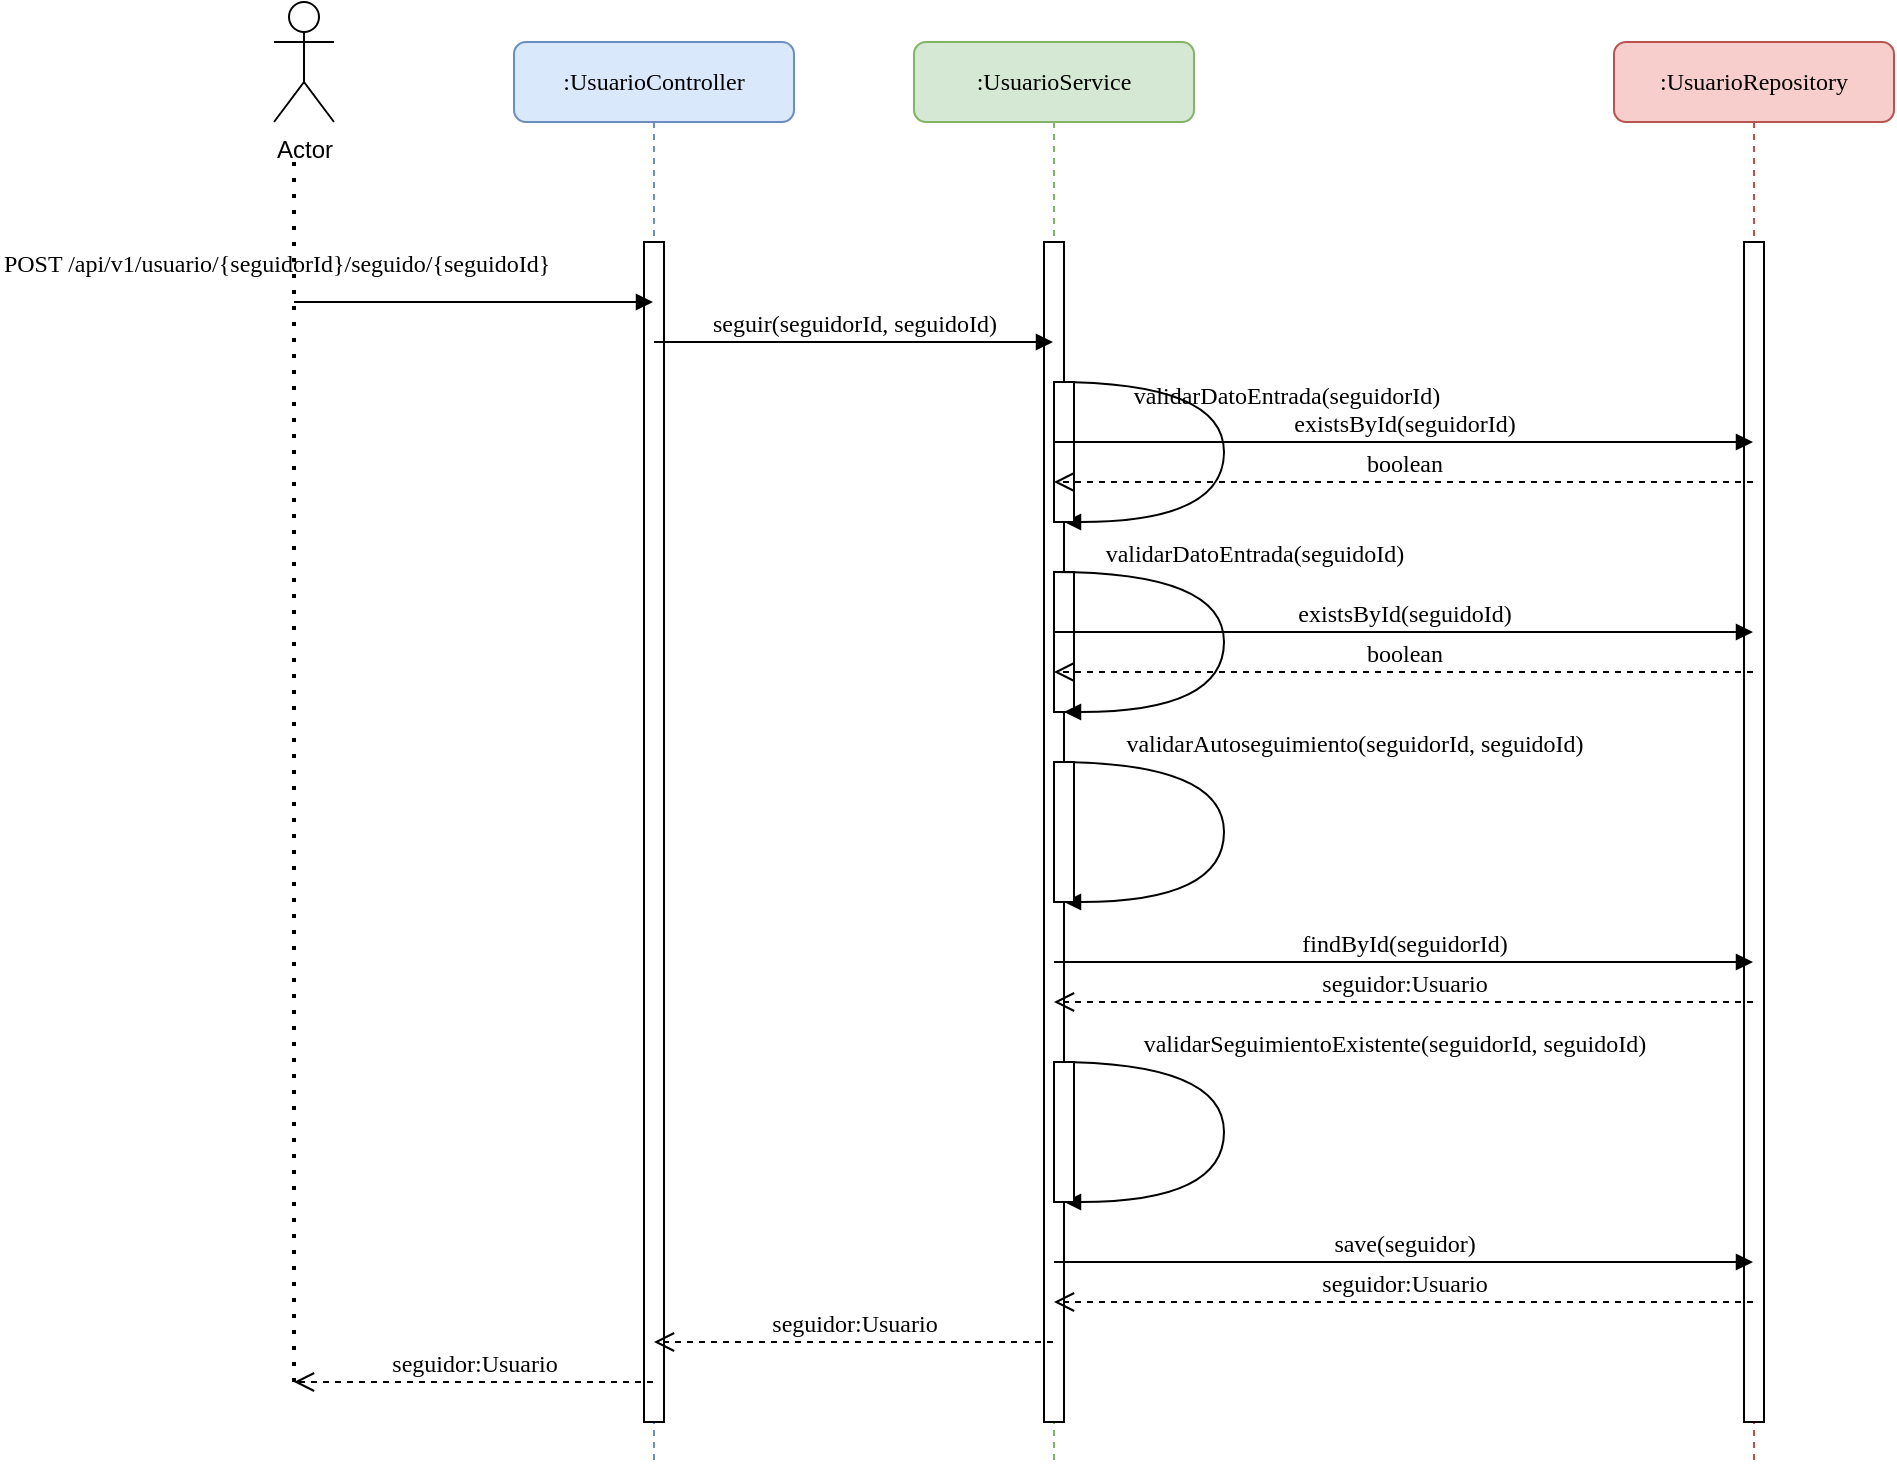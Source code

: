 <mxfile version="22.0.0" type="device" pages="3">
  <diagram name="Seguir usuario" id="13e1069c-82ec-6db2-03f1-153e76fe0fe0">
    <mxGraphModel dx="2518" dy="820" grid="1" gridSize="10" guides="1" tooltips="1" connect="1" arrows="1" fold="1" page="1" pageScale="1" pageWidth="1100" pageHeight="850" background="none" math="0" shadow="0">
      <root>
        <mxCell id="0" />
        <mxCell id="1" parent="0" />
        <mxCell id="j0MwMiLemLqkSbxVtfLX-1" value="Actor" style="shape=umlActor;verticalLabelPosition=bottom;verticalAlign=top;html=1;outlineConnect=0;" vertex="1" parent="1">
          <mxGeometry x="-910" y="30" width="30" height="60" as="geometry" />
        </mxCell>
        <mxCell id="j0MwMiLemLqkSbxVtfLX-2" value=":UsuarioController" style="shape=umlLifeline;perimeter=lifelinePerimeter;whiteSpace=wrap;html=1;container=1;collapsible=0;recursiveResize=0;outlineConnect=0;rounded=1;shadow=0;comic=0;labelBackgroundColor=none;strokeWidth=1;fontFamily=Verdana;fontSize=12;align=center;fillColor=#dae8fc;strokeColor=#6c8ebf;" vertex="1" parent="1">
          <mxGeometry x="-790" y="50" width="140" height="710" as="geometry" />
        </mxCell>
        <mxCell id="j0MwMiLemLqkSbxVtfLX-3" value="" style="html=1;points=[];perimeter=orthogonalPerimeter;rounded=0;shadow=0;comic=0;labelBackgroundColor=none;strokeWidth=1;fontFamily=Verdana;fontSize=12;align=center;" vertex="1" parent="j0MwMiLemLqkSbxVtfLX-2">
          <mxGeometry x="65" y="100" width="10" height="590" as="geometry" />
        </mxCell>
        <mxCell id="j0MwMiLemLqkSbxVtfLX-8" value="POST /api/v1/usuario/{seguidorId}/seguido/{seguidoId}" style="html=1;verticalAlign=bottom;endArrow=block;labelBackgroundColor=none;fontFamily=Verdana;fontSize=12;edgeStyle=elbowEdgeStyle;elbow=vertical;" edge="1" parent="1" target="j0MwMiLemLqkSbxVtfLX-2">
          <mxGeometry x="-0.996" y="14" relative="1" as="geometry">
            <mxPoint x="-900" y="180" as="sourcePoint" />
            <mxPoint x="-780" y="180" as="targetPoint" />
            <mxPoint x="-10" y="4" as="offset" />
          </mxGeometry>
        </mxCell>
        <mxCell id="j0MwMiLemLqkSbxVtfLX-9" value=":UsuarioService" style="shape=umlLifeline;perimeter=lifelinePerimeter;whiteSpace=wrap;html=1;container=1;collapsible=0;recursiveResize=0;outlineConnect=0;rounded=1;shadow=0;comic=0;labelBackgroundColor=none;strokeWidth=1;fontFamily=Verdana;fontSize=12;align=center;fillColor=#d5e8d4;strokeColor=#82b366;" vertex="1" parent="1">
          <mxGeometry x="-590" y="50" width="140" height="710" as="geometry" />
        </mxCell>
        <mxCell id="j0MwMiLemLqkSbxVtfLX-10" value="" style="html=1;points=[];perimeter=orthogonalPerimeter;rounded=0;shadow=0;comic=0;labelBackgroundColor=none;strokeWidth=1;fontFamily=Verdana;fontSize=12;align=center;" vertex="1" parent="j0MwMiLemLqkSbxVtfLX-9">
          <mxGeometry x="65" y="100" width="10" height="590" as="geometry" />
        </mxCell>
        <mxCell id="j0MwMiLemLqkSbxVtfLX-16" value="validarDatoEntrada(seguidorId)" style="html=1;verticalAlign=bottom;endArrow=block;labelBackgroundColor=none;fontFamily=Verdana;fontSize=12;elbow=vertical;edgeStyle=orthogonalEdgeStyle;curved=1;" edge="1" parent="j0MwMiLemLqkSbxVtfLX-9" source="j0MwMiLemLqkSbxVtfLX-9" target="j0MwMiLemLqkSbxVtfLX-10">
          <mxGeometry x="-0.274" y="15" relative="1" as="geometry">
            <mxPoint x="100" y="170" as="sourcePoint" />
            <mxPoint x="105" y="208" as="targetPoint" />
            <Array as="points">
              <mxPoint x="155" y="170" />
              <mxPoint x="155" y="240" />
            </Array>
            <mxPoint x="16" y="15" as="offset" />
          </mxGeometry>
        </mxCell>
        <mxCell id="j0MwMiLemLqkSbxVtfLX-25" value="" style="html=1;points=[];perimeter=orthogonalPerimeter;rounded=0;shadow=0;comic=0;labelBackgroundColor=none;strokeWidth=1;fontFamily=Verdana;fontSize=12;align=center;" vertex="1" parent="j0MwMiLemLqkSbxVtfLX-9">
          <mxGeometry x="70" y="170" width="10" height="70" as="geometry" />
        </mxCell>
        <mxCell id="j0MwMiLemLqkSbxVtfLX-26" value="" style="html=1;points=[];perimeter=orthogonalPerimeter;rounded=0;shadow=0;comic=0;labelBackgroundColor=none;strokeWidth=1;fontFamily=Verdana;fontSize=12;align=center;" vertex="1" parent="j0MwMiLemLqkSbxVtfLX-9">
          <mxGeometry x="70" y="265" width="10" height="70" as="geometry" />
        </mxCell>
        <mxCell id="j0MwMiLemLqkSbxVtfLX-31" value="validarSeguimientoExistente(seguidorId, seguidoId)" style="html=1;verticalAlign=bottom;endArrow=block;labelBackgroundColor=none;fontFamily=Verdana;fontSize=12;elbow=vertical;edgeStyle=orthogonalEdgeStyle;curved=1;" edge="1" parent="j0MwMiLemLqkSbxVtfLX-9">
          <mxGeometry x="-0.277" y="85" relative="1" as="geometry">
            <mxPoint x="70" y="510" as="sourcePoint" />
            <mxPoint x="75" y="580" as="targetPoint" />
            <Array as="points">
              <mxPoint x="155" y="510" />
              <mxPoint x="155" y="580" />
            </Array>
            <mxPoint as="offset" />
          </mxGeometry>
        </mxCell>
        <mxCell id="j0MwMiLemLqkSbxVtfLX-32" value="" style="html=1;points=[];perimeter=orthogonalPerimeter;rounded=0;shadow=0;comic=0;labelBackgroundColor=none;strokeWidth=1;fontFamily=Verdana;fontSize=12;align=center;" vertex="1" parent="j0MwMiLemLqkSbxVtfLX-9">
          <mxGeometry x="70" y="510" width="10" height="70" as="geometry" />
        </mxCell>
        <mxCell id="j0MwMiLemLqkSbxVtfLX-11" value="seguir(seguidorId, seguidoId)" style="html=1;verticalAlign=bottom;endArrow=block;labelBackgroundColor=none;fontFamily=Verdana;fontSize=12;edgeStyle=elbowEdgeStyle;elbow=vertical;" edge="1" parent="1" source="j0MwMiLemLqkSbxVtfLX-2" target="j0MwMiLemLqkSbxVtfLX-9">
          <mxGeometry relative="1" as="geometry">
            <mxPoint x="-700" y="220" as="sourcePoint" />
            <mxPoint x="-570" y="220" as="targetPoint" />
            <Array as="points">
              <mxPoint x="-630" y="200" />
            </Array>
          </mxGeometry>
        </mxCell>
        <mxCell id="j0MwMiLemLqkSbxVtfLX-13" value=":UsuarioRepository" style="shape=umlLifeline;perimeter=lifelinePerimeter;whiteSpace=wrap;html=1;container=1;collapsible=0;recursiveResize=0;outlineConnect=0;rounded=1;shadow=0;comic=0;labelBackgroundColor=none;strokeWidth=1;fontFamily=Verdana;fontSize=12;align=center;fillColor=#f8cecc;strokeColor=#b85450;" vertex="1" parent="1">
          <mxGeometry x="-240" y="50" width="140" height="710" as="geometry" />
        </mxCell>
        <mxCell id="j0MwMiLemLqkSbxVtfLX-14" value="" style="html=1;points=[];perimeter=orthogonalPerimeter;rounded=0;shadow=0;comic=0;labelBackgroundColor=none;strokeWidth=1;fontFamily=Verdana;fontSize=12;align=center;" vertex="1" parent="j0MwMiLemLqkSbxVtfLX-13">
          <mxGeometry x="65" y="100" width="10" height="590" as="geometry" />
        </mxCell>
        <mxCell id="j0MwMiLemLqkSbxVtfLX-15" value="existsById(seguidorId)" style="html=1;verticalAlign=bottom;endArrow=block;labelBackgroundColor=none;fontFamily=Verdana;fontSize=12;edgeStyle=elbowEdgeStyle;elbow=vertical;" edge="1" parent="1" source="j0MwMiLemLqkSbxVtfLX-9" target="j0MwMiLemLqkSbxVtfLX-13">
          <mxGeometry relative="1" as="geometry">
            <mxPoint x="-470" y="250" as="sourcePoint" />
            <mxPoint x="-340" y="250" as="targetPoint" />
            <Array as="points">
              <mxPoint x="-400" y="250" />
            </Array>
          </mxGeometry>
        </mxCell>
        <mxCell id="j0MwMiLemLqkSbxVtfLX-20" value="boolean" style="html=1;verticalAlign=bottom;endArrow=open;dashed=1;endSize=8;labelBackgroundColor=none;fontFamily=Verdana;fontSize=12;edgeStyle=elbowEdgeStyle;elbow=vertical;" edge="1" parent="1" source="j0MwMiLemLqkSbxVtfLX-13" target="j0MwMiLemLqkSbxVtfLX-9">
          <mxGeometry relative="1" as="geometry">
            <mxPoint x="-460" y="349.5" as="targetPoint" />
            <Array as="points">
              <mxPoint x="-390" y="270" />
              <mxPoint x="-355" y="349.5" />
            </Array>
            <mxPoint x="-330" y="349.5" as="sourcePoint" />
          </mxGeometry>
        </mxCell>
        <mxCell id="j0MwMiLemLqkSbxVtfLX-21" value="validarDatoEntrada(seguidoId)" style="html=1;verticalAlign=bottom;endArrow=block;labelBackgroundColor=none;fontFamily=Verdana;fontSize=12;elbow=vertical;edgeStyle=orthogonalEdgeStyle;curved=1;" edge="1" parent="1">
          <mxGeometry x="-0.277" y="15" relative="1" as="geometry">
            <mxPoint x="-520" y="315" as="sourcePoint" />
            <mxPoint x="-515" y="385" as="targetPoint" />
            <Array as="points">
              <mxPoint x="-435" y="315" />
              <mxPoint x="-435" y="385" />
            </Array>
            <mxPoint as="offset" />
          </mxGeometry>
        </mxCell>
        <mxCell id="j0MwMiLemLqkSbxVtfLX-22" value="existsById(seguidoId)" style="html=1;verticalAlign=bottom;endArrow=block;labelBackgroundColor=none;fontFamily=Verdana;fontSize=12;edgeStyle=elbowEdgeStyle;elbow=vertical;" edge="1" parent="1" target="j0MwMiLemLqkSbxVtfLX-13">
          <mxGeometry relative="1" as="geometry">
            <mxPoint x="-520" y="345" as="sourcePoint" />
            <mxPoint x="-280" y="345" as="targetPoint" />
            <Array as="points">
              <mxPoint x="-400" y="345" />
            </Array>
          </mxGeometry>
        </mxCell>
        <mxCell id="j0MwMiLemLqkSbxVtfLX-23" value="boolean" style="html=1;verticalAlign=bottom;endArrow=open;dashed=1;endSize=8;labelBackgroundColor=none;fontFamily=Verdana;fontSize=12;edgeStyle=elbowEdgeStyle;elbow=vertical;" edge="1" parent="1" source="j0MwMiLemLqkSbxVtfLX-13">
          <mxGeometry relative="1" as="geometry">
            <mxPoint x="-520" y="365" as="targetPoint" />
            <Array as="points">
              <mxPoint x="-390" y="365" />
              <mxPoint x="-355" y="444.5" />
            </Array>
            <mxPoint x="-280" y="365" as="sourcePoint" />
          </mxGeometry>
        </mxCell>
        <mxCell id="j0MwMiLemLqkSbxVtfLX-27" value="validarAutoseguimiento(seguidorId, seguidoId)" style="html=1;verticalAlign=bottom;endArrow=block;labelBackgroundColor=none;fontFamily=Verdana;fontSize=12;elbow=vertical;edgeStyle=orthogonalEdgeStyle;curved=1;" edge="1" parent="1">
          <mxGeometry x="-0.277" y="65" relative="1" as="geometry">
            <mxPoint x="-520" y="410" as="sourcePoint" />
            <mxPoint x="-515" y="480" as="targetPoint" />
            <Array as="points">
              <mxPoint x="-435" y="410" />
              <mxPoint x="-435" y="480" />
            </Array>
            <mxPoint as="offset" />
          </mxGeometry>
        </mxCell>
        <mxCell id="j0MwMiLemLqkSbxVtfLX-28" value="" style="html=1;points=[];perimeter=orthogonalPerimeter;rounded=0;shadow=0;comic=0;labelBackgroundColor=none;strokeWidth=1;fontFamily=Verdana;fontSize=12;align=center;" vertex="1" parent="1">
          <mxGeometry x="-520" y="410" width="10" height="70" as="geometry" />
        </mxCell>
        <mxCell id="j0MwMiLemLqkSbxVtfLX-29" value="findById(seguidorId)" style="html=1;verticalAlign=bottom;endArrow=block;labelBackgroundColor=none;fontFamily=Verdana;fontSize=12;edgeStyle=elbowEdgeStyle;elbow=vertical;" edge="1" parent="1" source="j0MwMiLemLqkSbxVtfLX-9" target="j0MwMiLemLqkSbxVtfLX-13">
          <mxGeometry relative="1" as="geometry">
            <mxPoint x="-480" y="530" as="sourcePoint" />
            <mxPoint x="-350" y="530" as="targetPoint" />
            <Array as="points">
              <mxPoint x="-360" y="510" />
            </Array>
            <mxPoint as="offset" />
          </mxGeometry>
        </mxCell>
        <mxCell id="j0MwMiLemLqkSbxVtfLX-30" value="seguidor:Usuario" style="html=1;verticalAlign=bottom;endArrow=open;dashed=1;endSize=8;labelBackgroundColor=none;fontFamily=Verdana;fontSize=12;edgeStyle=elbowEdgeStyle;elbow=vertical;" edge="1" parent="1" source="j0MwMiLemLqkSbxVtfLX-13" target="j0MwMiLemLqkSbxVtfLX-9">
          <mxGeometry relative="1" as="geometry">
            <mxPoint x="-450" y="550" as="targetPoint" />
            <Array as="points">
              <mxPoint x="-380" y="530" />
              <mxPoint x="-345" y="550" />
            </Array>
            <mxPoint x="-320" y="550" as="sourcePoint" />
          </mxGeometry>
        </mxCell>
        <mxCell id="j0MwMiLemLqkSbxVtfLX-33" value="save(seguidor)" style="html=1;verticalAlign=bottom;endArrow=block;labelBackgroundColor=none;fontFamily=Verdana;fontSize=12;edgeStyle=elbowEdgeStyle;elbow=vertical;" edge="1" parent="1" source="j0MwMiLemLqkSbxVtfLX-9" target="j0MwMiLemLqkSbxVtfLX-13">
          <mxGeometry relative="1" as="geometry">
            <mxPoint x="-490" y="660" as="sourcePoint" />
            <mxPoint x="-360" y="660" as="targetPoint" />
            <Array as="points">
              <mxPoint x="-345" y="660" />
            </Array>
          </mxGeometry>
        </mxCell>
        <mxCell id="j0MwMiLemLqkSbxVtfLX-34" value="seguidor:Usuario" style="html=1;verticalAlign=bottom;endArrow=open;dashed=1;endSize=8;labelBackgroundColor=none;fontFamily=Verdana;fontSize=12;edgeStyle=elbowEdgeStyle;elbow=vertical;" edge="1" parent="1" source="j0MwMiLemLqkSbxVtfLX-13" target="j0MwMiLemLqkSbxVtfLX-9">
          <mxGeometry relative="1" as="geometry">
            <mxPoint x="-430" y="700" as="targetPoint" />
            <Array as="points">
              <mxPoint x="-350" y="680" />
              <mxPoint x="-325" y="700" />
            </Array>
            <mxPoint x="-300" y="700" as="sourcePoint" />
          </mxGeometry>
        </mxCell>
        <mxCell id="j0MwMiLemLqkSbxVtfLX-35" value="seguidor:Usuario" style="html=1;verticalAlign=bottom;endArrow=open;dashed=1;endSize=8;labelBackgroundColor=none;fontFamily=Verdana;fontSize=12;edgeStyle=elbowEdgeStyle;elbow=vertical;" edge="1" parent="1" source="j0MwMiLemLqkSbxVtfLX-9" target="j0MwMiLemLqkSbxVtfLX-2">
          <mxGeometry relative="1" as="geometry">
            <mxPoint x="-690" y="710" as="targetPoint" />
            <Array as="points">
              <mxPoint x="-615" y="700" />
              <mxPoint x="-585" y="710" />
            </Array>
            <mxPoint x="-560" y="710" as="sourcePoint" />
          </mxGeometry>
        </mxCell>
        <mxCell id="j0MwMiLemLqkSbxVtfLX-36" value="seguidor:Usuario" style="html=1;verticalAlign=bottom;endArrow=open;dashed=1;endSize=8;labelBackgroundColor=none;fontFamily=Verdana;fontSize=12;edgeStyle=elbowEdgeStyle;elbow=vertical;" edge="1" parent="1" source="j0MwMiLemLqkSbxVtfLX-2">
          <mxGeometry relative="1" as="geometry">
            <mxPoint x="-900" y="720" as="targetPoint" />
            <Array as="points">
              <mxPoint x="-855" y="720" />
              <mxPoint x="-825" y="720" />
            </Array>
            <mxPoint x="-800" y="720" as="sourcePoint" />
          </mxGeometry>
        </mxCell>
        <mxCell id="j0MwMiLemLqkSbxVtfLX-37" value="" style="endArrow=none;dashed=1;html=1;dashPattern=1 3;strokeWidth=2;rounded=0;" edge="1" parent="1">
          <mxGeometry width="50" height="50" relative="1" as="geometry">
            <mxPoint x="-900" y="720" as="sourcePoint" />
            <mxPoint x="-900" y="110" as="targetPoint" />
          </mxGeometry>
        </mxCell>
      </root>
    </mxGraphModel>
  </diagram>
  <diagram id="SpAUnbzub9ys5R5VUpM8" name="Obtener timeline">
    <mxGraphModel dx="3147" dy="863" grid="1" gridSize="10" guides="1" tooltips="1" connect="1" arrows="1" fold="1" page="1" pageScale="1" pageWidth="827" pageHeight="1169" math="0" shadow="0">
      <root>
        <mxCell id="0" />
        <mxCell id="1" parent="0" />
        <mxCell id="7hUAobjkan6BND_s0gJU-1" value="Actor" style="shape=umlActor;verticalLabelPosition=bottom;verticalAlign=top;html=1;outlineConnect=0;" vertex="1" parent="1">
          <mxGeometry x="-1360" y="40" width="30" height="60" as="geometry" />
        </mxCell>
        <mxCell id="7hUAobjkan6BND_s0gJU-2" value=":UsuarioController" style="shape=umlLifeline;perimeter=lifelinePerimeter;whiteSpace=wrap;html=1;container=1;collapsible=0;recursiveResize=0;outlineConnect=0;rounded=1;shadow=0;comic=0;labelBackgroundColor=none;strokeWidth=1;fontFamily=Verdana;fontSize=12;align=center;fillColor=#dae8fc;strokeColor=#6c8ebf;" vertex="1" parent="1">
          <mxGeometry x="-1240" y="60" width="140" height="710" as="geometry" />
        </mxCell>
        <mxCell id="7hUAobjkan6BND_s0gJU-3" value="" style="html=1;points=[];perimeter=orthogonalPerimeter;rounded=0;shadow=0;comic=0;labelBackgroundColor=none;strokeWidth=1;fontFamily=Verdana;fontSize=12;align=center;" vertex="1" parent="7hUAobjkan6BND_s0gJU-2">
          <mxGeometry x="65" y="100" width="10" height="590" as="geometry" />
        </mxCell>
        <mxCell id="7hUAobjkan6BND_s0gJU-4" value="POST /api/v1/usuario/{seguidorId}/seguido/{seguidoId}" style="html=1;verticalAlign=bottom;endArrow=block;labelBackgroundColor=none;fontFamily=Verdana;fontSize=12;edgeStyle=elbowEdgeStyle;elbow=vertical;" edge="1" parent="1" target="7hUAobjkan6BND_s0gJU-2">
          <mxGeometry x="-0.996" y="14" relative="1" as="geometry">
            <mxPoint x="-1350" y="190" as="sourcePoint" />
            <mxPoint x="-1230" y="190" as="targetPoint" />
            <mxPoint x="-10" y="4" as="offset" />
          </mxGeometry>
        </mxCell>
        <mxCell id="7hUAobjkan6BND_s0gJU-5" value=":UsuarioService" style="shape=umlLifeline;perimeter=lifelinePerimeter;whiteSpace=wrap;html=1;container=1;collapsible=0;recursiveResize=0;outlineConnect=0;rounded=1;shadow=0;comic=0;labelBackgroundColor=none;strokeWidth=1;fontFamily=Verdana;fontSize=12;align=center;fillColor=#d5e8d4;strokeColor=#82b366;" vertex="1" parent="1">
          <mxGeometry x="-1040" y="60" width="140" height="710" as="geometry" />
        </mxCell>
        <mxCell id="7hUAobjkan6BND_s0gJU-6" value="" style="html=1;points=[];perimeter=orthogonalPerimeter;rounded=0;shadow=0;comic=0;labelBackgroundColor=none;strokeWidth=1;fontFamily=Verdana;fontSize=12;align=center;" vertex="1" parent="7hUAobjkan6BND_s0gJU-5">
          <mxGeometry x="65" y="100" width="10" height="590" as="geometry" />
        </mxCell>
        <mxCell id="7hUAobjkan6BND_s0gJU-7" value="validarDatoEntrada(seguidorId)" style="html=1;verticalAlign=bottom;endArrow=block;labelBackgroundColor=none;fontFamily=Verdana;fontSize=12;elbow=vertical;edgeStyle=orthogonalEdgeStyle;curved=1;" edge="1" parent="7hUAobjkan6BND_s0gJU-5" source="7hUAobjkan6BND_s0gJU-5" target="7hUAobjkan6BND_s0gJU-6">
          <mxGeometry x="-0.274" y="15" relative="1" as="geometry">
            <mxPoint x="100" y="170" as="sourcePoint" />
            <mxPoint x="105" y="208" as="targetPoint" />
            <Array as="points">
              <mxPoint x="155" y="170" />
              <mxPoint x="155" y="240" />
            </Array>
            <mxPoint x="16" y="15" as="offset" />
          </mxGeometry>
        </mxCell>
        <mxCell id="7hUAobjkan6BND_s0gJU-8" value="" style="html=1;points=[];perimeter=orthogonalPerimeter;rounded=0;shadow=0;comic=0;labelBackgroundColor=none;strokeWidth=1;fontFamily=Verdana;fontSize=12;align=center;" vertex="1" parent="7hUAobjkan6BND_s0gJU-5">
          <mxGeometry x="70" y="170" width="10" height="70" as="geometry" />
        </mxCell>
        <mxCell id="7hUAobjkan6BND_s0gJU-9" value="" style="html=1;points=[];perimeter=orthogonalPerimeter;rounded=0;shadow=0;comic=0;labelBackgroundColor=none;strokeWidth=1;fontFamily=Verdana;fontSize=12;align=center;" vertex="1" parent="7hUAobjkan6BND_s0gJU-5">
          <mxGeometry x="70" y="265" width="10" height="70" as="geometry" />
        </mxCell>
        <mxCell id="7hUAobjkan6BND_s0gJU-10" value="validarSeguimientoExistente(seguidorId, seguidoId)" style="html=1;verticalAlign=bottom;endArrow=block;labelBackgroundColor=none;fontFamily=Verdana;fontSize=12;elbow=vertical;edgeStyle=orthogonalEdgeStyle;curved=1;" edge="1" parent="7hUAobjkan6BND_s0gJU-5">
          <mxGeometry x="-0.277" y="85" relative="1" as="geometry">
            <mxPoint x="70" y="510" as="sourcePoint" />
            <mxPoint x="75" y="580" as="targetPoint" />
            <Array as="points">
              <mxPoint x="155" y="510" />
              <mxPoint x="155" y="580" />
            </Array>
            <mxPoint as="offset" />
          </mxGeometry>
        </mxCell>
        <mxCell id="7hUAobjkan6BND_s0gJU-11" value="" style="html=1;points=[];perimeter=orthogonalPerimeter;rounded=0;shadow=0;comic=0;labelBackgroundColor=none;strokeWidth=1;fontFamily=Verdana;fontSize=12;align=center;" vertex="1" parent="7hUAobjkan6BND_s0gJU-5">
          <mxGeometry x="70" y="510" width="10" height="70" as="geometry" />
        </mxCell>
        <mxCell id="7hUAobjkan6BND_s0gJU-12" value="seguir(seguidorId, seguidoId)" style="html=1;verticalAlign=bottom;endArrow=block;labelBackgroundColor=none;fontFamily=Verdana;fontSize=12;edgeStyle=elbowEdgeStyle;elbow=vertical;" edge="1" parent="1" source="7hUAobjkan6BND_s0gJU-2" target="7hUAobjkan6BND_s0gJU-5">
          <mxGeometry relative="1" as="geometry">
            <mxPoint x="-1150" y="230" as="sourcePoint" />
            <mxPoint x="-1020" y="230" as="targetPoint" />
            <Array as="points">
              <mxPoint x="-1080" y="210" />
            </Array>
          </mxGeometry>
        </mxCell>
        <mxCell id="7hUAobjkan6BND_s0gJU-13" value=":UsuarioRepository" style="shape=umlLifeline;perimeter=lifelinePerimeter;whiteSpace=wrap;html=1;container=1;collapsible=0;recursiveResize=0;outlineConnect=0;rounded=1;shadow=0;comic=0;labelBackgroundColor=none;strokeWidth=1;fontFamily=Verdana;fontSize=12;align=center;fillColor=#f8cecc;strokeColor=#b85450;" vertex="1" parent="1">
          <mxGeometry x="-690" y="60" width="140" height="710" as="geometry" />
        </mxCell>
        <mxCell id="7hUAobjkan6BND_s0gJU-14" value="" style="html=1;points=[];perimeter=orthogonalPerimeter;rounded=0;shadow=0;comic=0;labelBackgroundColor=none;strokeWidth=1;fontFamily=Verdana;fontSize=12;align=center;" vertex="1" parent="7hUAobjkan6BND_s0gJU-13">
          <mxGeometry x="65" y="100" width="10" height="590" as="geometry" />
        </mxCell>
        <mxCell id="7hUAobjkan6BND_s0gJU-15" value="existsById(seguidorId)" style="html=1;verticalAlign=bottom;endArrow=block;labelBackgroundColor=none;fontFamily=Verdana;fontSize=12;edgeStyle=elbowEdgeStyle;elbow=vertical;" edge="1" parent="1" source="7hUAobjkan6BND_s0gJU-5" target="7hUAobjkan6BND_s0gJU-13">
          <mxGeometry relative="1" as="geometry">
            <mxPoint x="-920" y="260" as="sourcePoint" />
            <mxPoint x="-790" y="260" as="targetPoint" />
            <Array as="points">
              <mxPoint x="-850" y="260" />
            </Array>
          </mxGeometry>
        </mxCell>
        <mxCell id="7hUAobjkan6BND_s0gJU-16" value="boolean" style="html=1;verticalAlign=bottom;endArrow=open;dashed=1;endSize=8;labelBackgroundColor=none;fontFamily=Verdana;fontSize=12;edgeStyle=elbowEdgeStyle;elbow=vertical;" edge="1" parent="1" source="7hUAobjkan6BND_s0gJU-13" target="7hUAobjkan6BND_s0gJU-5">
          <mxGeometry relative="1" as="geometry">
            <mxPoint x="-910" y="359.5" as="targetPoint" />
            <Array as="points">
              <mxPoint x="-840" y="280" />
              <mxPoint x="-805" y="359.5" />
            </Array>
            <mxPoint x="-780" y="359.5" as="sourcePoint" />
          </mxGeometry>
        </mxCell>
        <mxCell id="7hUAobjkan6BND_s0gJU-17" value="validarDatoEntrada(seguidoId)" style="html=1;verticalAlign=bottom;endArrow=block;labelBackgroundColor=none;fontFamily=Verdana;fontSize=12;elbow=vertical;edgeStyle=orthogonalEdgeStyle;curved=1;" edge="1" parent="1">
          <mxGeometry x="-0.277" y="15" relative="1" as="geometry">
            <mxPoint x="-970" y="325" as="sourcePoint" />
            <mxPoint x="-965" y="395" as="targetPoint" />
            <Array as="points">
              <mxPoint x="-885" y="325" />
              <mxPoint x="-885" y="395" />
            </Array>
            <mxPoint as="offset" />
          </mxGeometry>
        </mxCell>
        <mxCell id="7hUAobjkan6BND_s0gJU-18" value="existsById(seguidoId)" style="html=1;verticalAlign=bottom;endArrow=block;labelBackgroundColor=none;fontFamily=Verdana;fontSize=12;edgeStyle=elbowEdgeStyle;elbow=vertical;" edge="1" parent="1" target="7hUAobjkan6BND_s0gJU-13">
          <mxGeometry relative="1" as="geometry">
            <mxPoint x="-970" y="355" as="sourcePoint" />
            <mxPoint x="-730" y="355" as="targetPoint" />
            <Array as="points">
              <mxPoint x="-850" y="355" />
            </Array>
          </mxGeometry>
        </mxCell>
        <mxCell id="7hUAobjkan6BND_s0gJU-19" value="boolean" style="html=1;verticalAlign=bottom;endArrow=open;dashed=1;endSize=8;labelBackgroundColor=none;fontFamily=Verdana;fontSize=12;edgeStyle=elbowEdgeStyle;elbow=vertical;" edge="1" parent="1" source="7hUAobjkan6BND_s0gJU-13">
          <mxGeometry relative="1" as="geometry">
            <mxPoint x="-970" y="375" as="targetPoint" />
            <Array as="points">
              <mxPoint x="-840" y="375" />
              <mxPoint x="-805" y="454.5" />
            </Array>
            <mxPoint x="-730" y="375" as="sourcePoint" />
          </mxGeometry>
        </mxCell>
        <mxCell id="7hUAobjkan6BND_s0gJU-20" value="validarAutoseguimiento(seguidorId, seguidoId)" style="html=1;verticalAlign=bottom;endArrow=block;labelBackgroundColor=none;fontFamily=Verdana;fontSize=12;elbow=vertical;edgeStyle=orthogonalEdgeStyle;curved=1;" edge="1" parent="1">
          <mxGeometry x="-0.277" y="65" relative="1" as="geometry">
            <mxPoint x="-970" y="420" as="sourcePoint" />
            <mxPoint x="-965" y="490" as="targetPoint" />
            <Array as="points">
              <mxPoint x="-885" y="420" />
              <mxPoint x="-885" y="490" />
            </Array>
            <mxPoint as="offset" />
          </mxGeometry>
        </mxCell>
        <mxCell id="7hUAobjkan6BND_s0gJU-21" value="" style="html=1;points=[];perimeter=orthogonalPerimeter;rounded=0;shadow=0;comic=0;labelBackgroundColor=none;strokeWidth=1;fontFamily=Verdana;fontSize=12;align=center;" vertex="1" parent="1">
          <mxGeometry x="-970" y="420" width="10" height="70" as="geometry" />
        </mxCell>
        <mxCell id="7hUAobjkan6BND_s0gJU-22" value="findById(seguidorId)" style="html=1;verticalAlign=bottom;endArrow=block;labelBackgroundColor=none;fontFamily=Verdana;fontSize=12;edgeStyle=elbowEdgeStyle;elbow=vertical;" edge="1" parent="1" source="7hUAobjkan6BND_s0gJU-5" target="7hUAobjkan6BND_s0gJU-13">
          <mxGeometry relative="1" as="geometry">
            <mxPoint x="-930" y="540" as="sourcePoint" />
            <mxPoint x="-800" y="540" as="targetPoint" />
            <Array as="points">
              <mxPoint x="-810" y="520" />
            </Array>
            <mxPoint as="offset" />
          </mxGeometry>
        </mxCell>
        <mxCell id="7hUAobjkan6BND_s0gJU-23" value="seguidor:Usuario" style="html=1;verticalAlign=bottom;endArrow=open;dashed=1;endSize=8;labelBackgroundColor=none;fontFamily=Verdana;fontSize=12;edgeStyle=elbowEdgeStyle;elbow=vertical;" edge="1" parent="1" source="7hUAobjkan6BND_s0gJU-13" target="7hUAobjkan6BND_s0gJU-5">
          <mxGeometry relative="1" as="geometry">
            <mxPoint x="-900" y="560" as="targetPoint" />
            <Array as="points">
              <mxPoint x="-830" y="540" />
              <mxPoint x="-795" y="560" />
            </Array>
            <mxPoint x="-770" y="560" as="sourcePoint" />
          </mxGeometry>
        </mxCell>
        <mxCell id="7hUAobjkan6BND_s0gJU-24" value="save(seguidor)" style="html=1;verticalAlign=bottom;endArrow=block;labelBackgroundColor=none;fontFamily=Verdana;fontSize=12;edgeStyle=elbowEdgeStyle;elbow=vertical;" edge="1" parent="1" source="7hUAobjkan6BND_s0gJU-5" target="7hUAobjkan6BND_s0gJU-13">
          <mxGeometry relative="1" as="geometry">
            <mxPoint x="-940" y="670" as="sourcePoint" />
            <mxPoint x="-810" y="670" as="targetPoint" />
            <Array as="points">
              <mxPoint x="-795" y="670" />
            </Array>
          </mxGeometry>
        </mxCell>
        <mxCell id="7hUAobjkan6BND_s0gJU-25" value="seguidor:Usuario" style="html=1;verticalAlign=bottom;endArrow=open;dashed=1;endSize=8;labelBackgroundColor=none;fontFamily=Verdana;fontSize=12;edgeStyle=elbowEdgeStyle;elbow=vertical;" edge="1" parent="1" source="7hUAobjkan6BND_s0gJU-13" target="7hUAobjkan6BND_s0gJU-5">
          <mxGeometry relative="1" as="geometry">
            <mxPoint x="-880" y="710" as="targetPoint" />
            <Array as="points">
              <mxPoint x="-800" y="690" />
              <mxPoint x="-775" y="710" />
            </Array>
            <mxPoint x="-750" y="710" as="sourcePoint" />
          </mxGeometry>
        </mxCell>
        <mxCell id="7hUAobjkan6BND_s0gJU-26" value="seguidor:Usuario" style="html=1;verticalAlign=bottom;endArrow=open;dashed=1;endSize=8;labelBackgroundColor=none;fontFamily=Verdana;fontSize=12;edgeStyle=elbowEdgeStyle;elbow=vertical;" edge="1" parent="1" source="7hUAobjkan6BND_s0gJU-5" target="7hUAobjkan6BND_s0gJU-2">
          <mxGeometry relative="1" as="geometry">
            <mxPoint x="-1140" y="720" as="targetPoint" />
            <Array as="points">
              <mxPoint x="-1065" y="710" />
              <mxPoint x="-1035" y="720" />
            </Array>
            <mxPoint x="-1010" y="720" as="sourcePoint" />
          </mxGeometry>
        </mxCell>
        <mxCell id="7hUAobjkan6BND_s0gJU-27" value="return" style="html=1;verticalAlign=bottom;endArrow=open;dashed=1;endSize=8;labelBackgroundColor=none;fontFamily=Verdana;fontSize=12;edgeStyle=elbowEdgeStyle;elbow=vertical;" edge="1" parent="1" source="7hUAobjkan6BND_s0gJU-2">
          <mxGeometry relative="1" as="geometry">
            <mxPoint x="-1350" y="730" as="targetPoint" />
            <Array as="points">
              <mxPoint x="-1305" y="730" />
              <mxPoint x="-1275" y="730" />
            </Array>
            <mxPoint x="-1250" y="730" as="sourcePoint" />
          </mxGeometry>
        </mxCell>
        <mxCell id="7hUAobjkan6BND_s0gJU-28" value="" style="endArrow=none;dashed=1;html=1;dashPattern=1 3;strokeWidth=2;rounded=0;" edge="1" parent="1">
          <mxGeometry width="50" height="50" relative="1" as="geometry">
            <mxPoint x="-1350" y="730" as="sourcePoint" />
            <mxPoint x="-1350" y="120" as="targetPoint" />
          </mxGeometry>
        </mxCell>
        <mxCell id="7hUAobjkan6BND_s0gJU-29" value="validarDatoEntrada(seguidorId)" style="html=1;verticalAlign=bottom;endArrow=block;labelBackgroundColor=none;fontFamily=Verdana;fontSize=12;elbow=vertical;edgeStyle=orthogonalEdgeStyle;curved=1;" edge="1" parent="1">
          <mxGeometry x="-0.274" y="15" relative="1" as="geometry">
            <mxPoint x="-360" y="200" as="sourcePoint" />
            <mxPoint x="-354" y="270" as="targetPoint" />
            <Array as="points">
              <mxPoint x="-274" y="200" />
              <mxPoint x="-274" y="270" />
            </Array>
            <mxPoint x="16" y="15" as="offset" />
          </mxGeometry>
        </mxCell>
        <mxCell id="7hUAobjkan6BND_s0gJU-30" value="" style="html=1;points=[];perimeter=orthogonalPerimeter;rounded=0;shadow=0;comic=0;labelBackgroundColor=none;strokeWidth=1;fontFamily=Verdana;fontSize=12;align=center;" vertex="1" parent="1">
          <mxGeometry x="-359" y="200" width="10" height="70" as="geometry" />
        </mxCell>
        <mxCell id="7hUAobjkan6BND_s0gJU-31" value="dispatch" style="html=1;verticalAlign=bottom;endArrow=block;labelBackgroundColor=none;fontFamily=Verdana;fontSize=12;edgeStyle=elbowEdgeStyle;elbow=vertical;" edge="1" parent="1">
          <mxGeometry x="-0.996" y="14" relative="1" as="geometry">
            <mxPoint x="-359" y="340" as="sourcePoint" />
            <mxPoint x="-179" y="340" as="targetPoint" />
            <mxPoint x="-10" y="4" as="offset" />
          </mxGeometry>
        </mxCell>
        <mxCell id="7hUAobjkan6BND_s0gJU-32" value="return" style="html=1;verticalAlign=bottom;endArrow=open;dashed=1;endSize=8;labelBackgroundColor=none;fontFamily=Verdana;fontSize=12;edgeStyle=elbowEdgeStyle;elbow=vertical;" edge="1" parent="1">
          <mxGeometry relative="1" as="geometry">
            <mxPoint x="-359" y="390" as="targetPoint" />
            <Array as="points">
              <mxPoint x="-314" y="390" />
              <mxPoint x="-284" y="390" />
            </Array>
            <mxPoint x="-179" y="390" as="sourcePoint" />
          </mxGeometry>
        </mxCell>
      </root>
    </mxGraphModel>
  </diagram>
  <diagram id="Wg80g8yNl94amZeMTYH7" name="Crear publicación">
    <mxGraphModel dx="3322" dy="965" grid="1" gridSize="10" guides="1" tooltips="1" connect="1" arrows="1" fold="1" page="1" pageScale="1" pageWidth="827" pageHeight="1169" math="0" shadow="0">
      <root>
        <mxCell id="0" />
        <mxCell id="1" parent="0" />
        <mxCell id="J7UH1Jx8uhlHiff5foEu-1" value="Actor" style="shape=umlActor;verticalLabelPosition=bottom;verticalAlign=top;html=1;outlineConnect=0;" vertex="1" parent="1">
          <mxGeometry x="-1360" y="40" width="30" height="60" as="geometry" />
        </mxCell>
        <mxCell id="J7UH1Jx8uhlHiff5foEu-2" value=":PublicacionController" style="shape=umlLifeline;perimeter=lifelinePerimeter;whiteSpace=wrap;html=1;container=1;collapsible=0;recursiveResize=0;outlineConnect=0;rounded=1;shadow=0;comic=0;labelBackgroundColor=none;strokeWidth=1;fontFamily=Verdana;fontSize=12;align=center;fillColor=#dae8fc;strokeColor=#6c8ebf;" vertex="1" parent="1">
          <mxGeometry x="-1240" y="60" width="140" height="500" as="geometry" />
        </mxCell>
        <mxCell id="J7UH1Jx8uhlHiff5foEu-3" value="" style="html=1;points=[];perimeter=orthogonalPerimeter;rounded=0;shadow=0;comic=0;labelBackgroundColor=none;strokeWidth=1;fontFamily=Verdana;fontSize=12;align=center;" vertex="1" parent="J7UH1Jx8uhlHiff5foEu-2">
          <mxGeometry x="65" y="100" width="10" height="380" as="geometry" />
        </mxCell>
        <mxCell id="J7UH1Jx8uhlHiff5foEu-4" value="POST /api/v1/publicacion/{usuarioId}" style="html=1;verticalAlign=bottom;endArrow=block;labelBackgroundColor=none;fontFamily=Verdana;fontSize=12;edgeStyle=elbowEdgeStyle;elbow=vertical;" edge="1" parent="1" target="J7UH1Jx8uhlHiff5foEu-2">
          <mxGeometry x="-0.387" y="10" relative="1" as="geometry">
            <mxPoint x="-1350" y="190" as="sourcePoint" />
            <mxPoint x="-1230" y="190" as="targetPoint" />
            <mxPoint as="offset" />
          </mxGeometry>
        </mxCell>
        <mxCell id="J7UH1Jx8uhlHiff5foEu-5" value=":PublicacionService" style="shape=umlLifeline;perimeter=lifelinePerimeter;whiteSpace=wrap;html=1;container=1;collapsible=0;recursiveResize=0;outlineConnect=0;rounded=1;shadow=0;comic=0;labelBackgroundColor=none;strokeWidth=1;fontFamily=Verdana;fontSize=12;align=center;fillColor=#d5e8d4;strokeColor=#82b366;" vertex="1" parent="1">
          <mxGeometry x="-1040" y="60" width="140" height="500" as="geometry" />
        </mxCell>
        <mxCell id="J7UH1Jx8uhlHiff5foEu-6" value="" style="html=1;points=[];perimeter=orthogonalPerimeter;rounded=0;shadow=0;comic=0;labelBackgroundColor=none;strokeWidth=1;fontFamily=Verdana;fontSize=12;align=center;" vertex="1" parent="J7UH1Jx8uhlHiff5foEu-5">
          <mxGeometry x="65" y="100" width="10" height="380" as="geometry" />
        </mxCell>
        <mxCell id="hbbrOs0yw7GuVBQ-5FNa-17" value="validarUsuario(usuarioId)" style="html=1;verticalAlign=bottom;endArrow=block;labelBackgroundColor=none;fontFamily=Verdana;fontSize=12;elbow=vertical;edgeStyle=orthogonalEdgeStyle;curved=1;" edge="1" parent="J7UH1Jx8uhlHiff5foEu-5" target="hbbrOs0yw7GuVBQ-5FNa-18">
          <mxGeometry x="-0.271" y="16" relative="1" as="geometry">
            <mxPoint x="75" y="160" as="sourcePoint" />
            <mxPoint x="81" y="230" as="targetPoint" />
            <Array as="points">
              <mxPoint x="161" y="160" />
              <mxPoint x="161" y="260" />
            </Array>
            <mxPoint as="offset" />
          </mxGeometry>
        </mxCell>
        <mxCell id="hbbrOs0yw7GuVBQ-5FNa-18" value="" style="html=1;points=[];perimeter=orthogonalPerimeter;rounded=0;shadow=0;comic=0;labelBackgroundColor=none;strokeWidth=1;fontFamily=Verdana;fontSize=12;align=center;" vertex="1" parent="J7UH1Jx8uhlHiff5foEu-5">
          <mxGeometry x="75" y="160" width="10" height="100" as="geometry" />
        </mxCell>
        <mxCell id="hbbrOs0yw7GuVBQ-5FNa-27" value="validarContenido(contenido)" style="html=1;verticalAlign=bottom;endArrow=block;labelBackgroundColor=none;fontFamily=Verdana;fontSize=12;elbow=vertical;edgeStyle=orthogonalEdgeStyle;curved=1;" edge="1" parent="J7UH1Jx8uhlHiff5foEu-5">
          <mxGeometry x="-0.271" y="14" relative="1" as="geometry">
            <mxPoint x="70" y="280" as="sourcePoint" />
            <mxPoint x="76" y="350" as="targetPoint" />
            <Array as="points">
              <mxPoint x="156" y="280" />
              <mxPoint x="156" y="350" />
            </Array>
            <mxPoint as="offset" />
          </mxGeometry>
        </mxCell>
        <mxCell id="hbbrOs0yw7GuVBQ-5FNa-28" value="" style="html=1;points=[];perimeter=orthogonalPerimeter;rounded=0;shadow=0;comic=0;labelBackgroundColor=none;strokeWidth=1;fontFamily=Verdana;fontSize=12;align=center;" vertex="1" parent="J7UH1Jx8uhlHiff5foEu-5">
          <mxGeometry x="71" y="280" width="10" height="70" as="geometry" />
        </mxCell>
        <mxCell id="J7UH1Jx8uhlHiff5foEu-12" value="crear(usuarioId, contenido)" style="html=1;verticalAlign=bottom;endArrow=block;labelBackgroundColor=none;fontFamily=Verdana;fontSize=12;edgeStyle=elbowEdgeStyle;elbow=vertical;" edge="1" parent="1" source="J7UH1Jx8uhlHiff5foEu-2" target="J7UH1Jx8uhlHiff5foEu-5">
          <mxGeometry relative="1" as="geometry">
            <mxPoint x="-1150" y="230" as="sourcePoint" />
            <mxPoint x="-1020" y="230" as="targetPoint" />
            <Array as="points">
              <mxPoint x="-1080" y="210" />
            </Array>
            <mxPoint as="offset" />
          </mxGeometry>
        </mxCell>
        <mxCell id="J7UH1Jx8uhlHiff5foEu-13" value=":PublicacionRepository" style="shape=umlLifeline;perimeter=lifelinePerimeter;whiteSpace=wrap;html=1;container=1;collapsible=0;recursiveResize=0;outlineConnect=0;rounded=1;shadow=0;comic=0;labelBackgroundColor=none;strokeWidth=1;fontFamily=Verdana;fontSize=12;align=center;fillColor=#f8cecc;strokeColor=#b85450;" vertex="1" parent="1">
          <mxGeometry x="-190" y="60" width="140" height="500" as="geometry" />
        </mxCell>
        <mxCell id="J7UH1Jx8uhlHiff5foEu-14" value="" style="html=1;points=[];perimeter=orthogonalPerimeter;rounded=0;shadow=0;comic=0;labelBackgroundColor=none;strokeWidth=1;fontFamily=Verdana;fontSize=12;align=center;" vertex="1" parent="J7UH1Jx8uhlHiff5foEu-13">
          <mxGeometry x="65" y="100" width="10" height="380" as="geometry" />
        </mxCell>
        <mxCell id="J7UH1Jx8uhlHiff5foEu-26" value="publicacionCreada:Publicacion" style="html=1;verticalAlign=bottom;endArrow=open;dashed=1;endSize=8;labelBackgroundColor=none;fontFamily=Verdana;fontSize=12;edgeStyle=elbowEdgeStyle;elbow=vertical;" edge="1" parent="1" source="J7UH1Jx8uhlHiff5foEu-5" target="J7UH1Jx8uhlHiff5foEu-2">
          <mxGeometry relative="1" as="geometry">
            <mxPoint x="-1140" y="720" as="targetPoint" />
            <Array as="points">
              <mxPoint x="-1060" y="500" />
              <mxPoint x="-1035" y="720" />
            </Array>
            <mxPoint x="-1010" y="720" as="sourcePoint" />
          </mxGeometry>
        </mxCell>
        <mxCell id="J7UH1Jx8uhlHiff5foEu-27" value="publicacionCreada:Publicacion" style="html=1;verticalAlign=bottom;endArrow=open;dashed=1;endSize=8;labelBackgroundColor=none;fontFamily=Verdana;fontSize=12;edgeStyle=elbowEdgeStyle;elbow=vertical;" edge="1" parent="1" source="J7UH1Jx8uhlHiff5foEu-2">
          <mxGeometry x="-0.003" relative="1" as="geometry">
            <mxPoint x="-1350" y="520" as="targetPoint" />
            <Array as="points">
              <mxPoint x="-1270" y="520" />
              <mxPoint x="-1275" y="730" />
            </Array>
            <mxPoint x="-1250" y="730" as="sourcePoint" />
            <mxPoint as="offset" />
          </mxGeometry>
        </mxCell>
        <mxCell id="J7UH1Jx8uhlHiff5foEu-28" value="" style="endArrow=none;dashed=1;html=1;dashPattern=1 3;strokeWidth=2;rounded=0;" edge="1" parent="1">
          <mxGeometry width="50" height="50" relative="1" as="geometry">
            <mxPoint x="-1350" y="540" as="sourcePoint" />
            <mxPoint x="-1350" y="120" as="targetPoint" />
          </mxGeometry>
        </mxCell>
        <mxCell id="hbbrOs0yw7GuVBQ-5FNa-1" value=":UsuarioRepository" style="shape=umlLifeline;perimeter=lifelinePerimeter;whiteSpace=wrap;html=1;container=1;collapsible=0;recursiveResize=0;outlineConnect=0;rounded=1;shadow=0;comic=0;labelBackgroundColor=none;strokeWidth=1;fontFamily=Verdana;fontSize=12;align=center;fillColor=#f8cecc;strokeColor=#b85450;" vertex="1" parent="1">
          <mxGeometry x="-600" y="60" width="140" height="500" as="geometry" />
        </mxCell>
        <mxCell id="hbbrOs0yw7GuVBQ-5FNa-2" value="" style="html=1;points=[];perimeter=orthogonalPerimeter;rounded=0;shadow=0;comic=0;labelBackgroundColor=none;strokeWidth=1;fontFamily=Verdana;fontSize=12;align=center;" vertex="1" parent="hbbrOs0yw7GuVBQ-5FNa-1">
          <mxGeometry x="65" y="100" width="10" height="380" as="geometry" />
        </mxCell>
        <mxCell id="hbbrOs0yw7GuVBQ-5FNa-3" value=":UsuarioService" style="shape=umlLifeline;perimeter=lifelinePerimeter;whiteSpace=wrap;html=1;container=1;collapsible=0;recursiveResize=0;outlineConnect=0;rounded=1;shadow=0;comic=0;labelBackgroundColor=none;strokeWidth=1;fontFamily=Verdana;fontSize=12;align=center;fillColor=#d5e8d4;strokeColor=#82b366;" vertex="1" parent="1">
          <mxGeometry x="-800" y="60" width="140" height="500" as="geometry" />
        </mxCell>
        <mxCell id="hbbrOs0yw7GuVBQ-5FNa-4" value="" style="html=1;points=[];perimeter=orthogonalPerimeter;rounded=0;shadow=0;comic=0;labelBackgroundColor=none;strokeWidth=1;fontFamily=Verdana;fontSize=12;align=center;" vertex="1" parent="hbbrOs0yw7GuVBQ-5FNa-3">
          <mxGeometry x="65" y="100" width="10" height="380" as="geometry" />
        </mxCell>
        <mxCell id="hbbrOs0yw7GuVBQ-5FNa-19" value="existePorId(usuarioId)" style="html=1;verticalAlign=bottom;endArrow=block;labelBackgroundColor=none;fontFamily=Verdana;fontSize=12;edgeStyle=elbowEdgeStyle;elbow=vertical;" edge="1" parent="1" source="J7UH1Jx8uhlHiff5foEu-5" target="hbbrOs0yw7GuVBQ-5FNa-3">
          <mxGeometry x="-0.081" relative="1" as="geometry">
            <mxPoint x="-930" y="370.29" as="sourcePoint" />
            <mxPoint x="-750" y="370.29" as="targetPoint" />
            <mxPoint as="offset" />
            <Array as="points">
              <mxPoint x="-840" y="250" />
            </Array>
          </mxGeometry>
        </mxCell>
        <mxCell id="hbbrOs0yw7GuVBQ-5FNa-20" value="obtener(usuarioId)" style="html=1;verticalAlign=bottom;endArrow=block;labelBackgroundColor=none;fontFamily=Verdana;fontSize=12;edgeStyle=elbowEdgeStyle;elbow=vertical;" edge="1" parent="1" source="hbbrOs0yw7GuVBQ-5FNa-4" target="hbbrOs0yw7GuVBQ-5FNa-2">
          <mxGeometry x="-0.105" relative="1" as="geometry">
            <mxPoint x="-730" y="290.29" as="sourcePoint" />
            <mxPoint x="-550" y="290.29" as="targetPoint" />
            <mxPoint as="offset" />
            <Array as="points">
              <mxPoint x="-620" y="260" />
            </Array>
          </mxGeometry>
        </mxCell>
        <mxCell id="hbbrOs0yw7GuVBQ-5FNa-21" value="ms_usuario" style="shape=umlLifeline;perimeter=lifelinePerimeter;whiteSpace=wrap;html=1;container=1;collapsible=0;recursiveResize=0;outlineConnect=0;rounded=1;shadow=0;comic=0;labelBackgroundColor=none;strokeWidth=1;fontFamily=Verdana;fontSize=12;align=center;fillColor=#e1d5e7;strokeColor=#9673a6;" vertex="1" parent="1">
          <mxGeometry x="-360" y="60" width="140" height="500" as="geometry" />
        </mxCell>
        <mxCell id="hbbrOs0yw7GuVBQ-5FNa-22" value="" style="html=1;points=[];perimeter=orthogonalPerimeter;rounded=0;shadow=0;comic=0;labelBackgroundColor=none;strokeWidth=1;fontFamily=Verdana;fontSize=12;align=center;" vertex="1" parent="hbbrOs0yw7GuVBQ-5FNa-21">
          <mxGeometry x="65" y="100" width="10" height="380" as="geometry" />
        </mxCell>
        <mxCell id="hbbrOs0yw7GuVBQ-5FNa-23" value="POST /api/v1/publicacion/{usuarioId}" style="html=1;verticalAlign=bottom;endArrow=block;labelBackgroundColor=none;fontFamily=Verdana;fontSize=12;edgeStyle=elbowEdgeStyle;elbow=vertical;" edge="1" parent="1" source="hbbrOs0yw7GuVBQ-5FNa-1" target="hbbrOs0yw7GuVBQ-5FNa-22">
          <mxGeometry x="0.023" relative="1" as="geometry">
            <mxPoint x="-510" y="290" as="sourcePoint" />
            <mxPoint x="-330" y="290" as="targetPoint" />
            <mxPoint as="offset" />
            <Array as="points">
              <mxPoint x="-392" y="270" />
            </Array>
          </mxGeometry>
        </mxCell>
        <mxCell id="hbbrOs0yw7GuVBQ-5FNa-24" value=":Usuario" style="html=1;verticalAlign=bottom;endArrow=open;dashed=1;endSize=8;labelBackgroundColor=none;fontFamily=Verdana;fontSize=12;edgeStyle=elbowEdgeStyle;elbow=vertical;" edge="1" parent="1" source="hbbrOs0yw7GuVBQ-5FNa-21" target="hbbrOs0yw7GuVBQ-5FNa-2">
          <mxGeometry relative="1" as="geometry">
            <mxPoint x="-510" y="310" as="targetPoint" />
            <Array as="points">
              <mxPoint x="-450" y="290" />
              <mxPoint x="-435" y="310" />
            </Array>
            <mxPoint x="-330" y="310" as="sourcePoint" />
          </mxGeometry>
        </mxCell>
        <mxCell id="hbbrOs0yw7GuVBQ-5FNa-25" value=":Usuario" style="html=1;verticalAlign=bottom;endArrow=open;dashed=1;endSize=8;labelBackgroundColor=none;fontFamily=Verdana;fontSize=12;edgeStyle=elbowEdgeStyle;elbow=vertical;" edge="1" parent="1" source="hbbrOs0yw7GuVBQ-5FNa-2" target="hbbrOs0yw7GuVBQ-5FNa-4">
          <mxGeometry relative="1" as="geometry">
            <mxPoint x="-720" y="320" as="targetPoint" />
            <Array as="points">
              <mxPoint x="-670" y="300" />
              <mxPoint x="-645" y="320" />
            </Array>
            <mxPoint x="-540" y="320" as="sourcePoint" />
          </mxGeometry>
        </mxCell>
        <mxCell id="hbbrOs0yw7GuVBQ-5FNa-26" value="true" style="html=1;verticalAlign=bottom;endArrow=open;dashed=1;endSize=8;labelBackgroundColor=none;fontFamily=Verdana;fontSize=12;edgeStyle=elbowEdgeStyle;elbow=vertical;" edge="1" parent="1" source="hbbrOs0yw7GuVBQ-5FNa-3" target="J7UH1Jx8uhlHiff5foEu-5">
          <mxGeometry relative="1" as="geometry">
            <mxPoint x="-940" y="350" as="targetPoint" />
            <Array as="points">
              <mxPoint x="-880" y="310" />
              <mxPoint x="-865" y="350" />
            </Array>
            <mxPoint x="-760" y="350" as="sourcePoint" />
          </mxGeometry>
        </mxCell>
        <mxCell id="hbbrOs0yw7GuVBQ-5FNa-29" value="save(publicacion)" style="html=1;verticalAlign=bottom;endArrow=block;labelBackgroundColor=none;fontFamily=Verdana;fontSize=12;edgeStyle=elbowEdgeStyle;elbow=vertical;" edge="1" parent="1" source="J7UH1Jx8uhlHiff5foEu-5" target="J7UH1Jx8uhlHiff5foEu-13">
          <mxGeometry x="-0.848" relative="1" as="geometry">
            <mxPoint x="-900" y="470" as="sourcePoint" />
            <mxPoint x="-720" y="470" as="targetPoint" />
            <mxPoint x="1" as="offset" />
            <Array as="points">
              <mxPoint x="-500" y="440" />
            </Array>
          </mxGeometry>
        </mxCell>
        <mxCell id="hbbrOs0yw7GuVBQ-5FNa-30" value=":Publicacion" style="html=1;verticalAlign=bottom;endArrow=open;dashed=1;endSize=8;labelBackgroundColor=none;fontFamily=Verdana;fontSize=12;edgeStyle=elbowEdgeStyle;elbow=vertical;" edge="1" parent="1" source="J7UH1Jx8uhlHiff5foEu-13" target="J7UH1Jx8uhlHiff5foEu-5">
          <mxGeometry x="0.891" relative="1" as="geometry">
            <mxPoint x="-690" y="480" as="targetPoint" />
            <Array as="points">
              <mxPoint x="-645" y="480" />
              <mxPoint x="-615" y="480" />
            </Array>
            <mxPoint x="-510" y="480" as="sourcePoint" />
            <mxPoint x="1" as="offset" />
          </mxGeometry>
        </mxCell>
      </root>
    </mxGraphModel>
  </diagram>
</mxfile>
